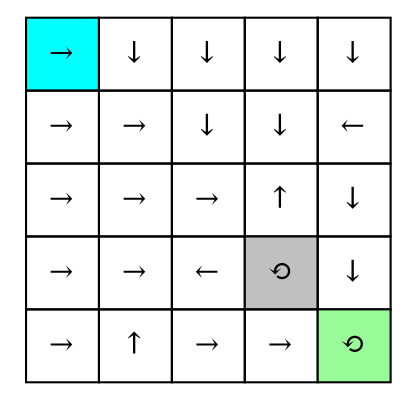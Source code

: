 digraph G
{
node [shape=plaintext]
a[label=<<TABLE BORDER="0" CELLBORDER="1" CELLSPACING="0">
<TR>
<TD width="35" height="35" fixedsize="true" BGCOLOR="cyan">&#x2192;</TD>
<TD width="35" height="35" fixedsize="true">&#x2193;</TD>
<TD width="35" height="35" fixedsize="true">&#x2193;</TD>
<TD width="35" height="35" fixedsize="true">&#x2193;</TD>
<TD width="35" height="35" fixedsize="true">&#x2193;</TD>
</TR>
<TR>
<TD width="35" height="35" fixedsize="true">&#x2192;</TD>
<TD width="35" height="35" fixedsize="true">&#x2192;</TD>
<TD width="35" height="35" fixedsize="true">&#x2193;</TD>
<TD width="35" height="35" fixedsize="true">&#x2193;</TD>
<TD width="35" height="35" fixedsize="true">&#x2190;</TD>
</TR>
<TR>
<TD width="35" height="35" fixedsize="true">&#x2192;</TD>
<TD width="35" height="35" fixedsize="true">&#x2192;</TD>
<TD width="35" height="35" fixedsize="true">&#x2192;</TD>
<TD width="35" height="35" fixedsize="true">&#x2191;</TD>
<TD width="35" height="35" fixedsize="true">&#x2193;</TD>
</TR>
<TR>
<TD width="35" height="35" fixedsize="true">&#x2192;</TD>
<TD width="35" height="35" fixedsize="true">&#x2192;</TD>
<TD width="35" height="35" fixedsize="true">&#x2190;</TD>
<TD width="35" height="35" fixedsize="true" BGCOLOR="gray">&#x27F2;</TD>
<TD width="35" height="35" fixedsize="true">&#x2193;</TD>
</TR>
<TR>
<TD width="35" height="35" fixedsize="true">&#x2192;</TD>
<TD width="35" height="35" fixedsize="true">&#x2191;</TD>
<TD width="35" height="35" fixedsize="true">&#x2192;</TD>
<TD width="35" height="35" fixedsize="true">&#x2192;</TD>
<TD width="35" height="35" fixedsize="true" BGCOLOR="palegreen">&#x27F2;</TD>
</TR>
 </TABLE>>];
}
